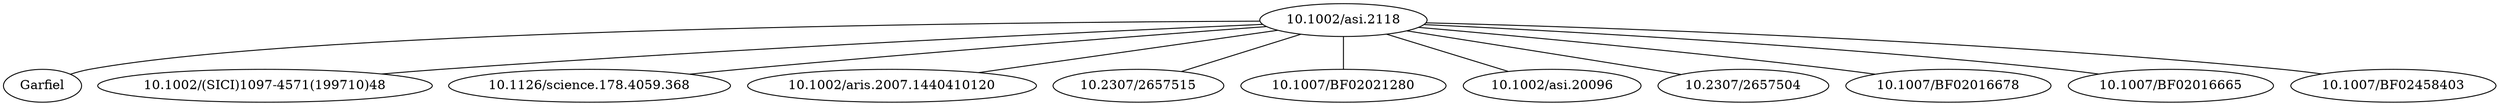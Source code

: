 strict graph mind_map143 {
	"10.1002/asi.2118" -- Garfiel
	"10.1002/asi.2118" -- "10.1002/(SICI)1097-4571(199710)48"
	"10.1002/asi.2118" -- "10.1126/science.178.4059.368"
	"10.1002/asi.2118" -- "10.1002/aris.2007.1440410120"
	"10.1002/asi.2118" -- "10.2307/2657515"
	"10.1002/asi.2118" -- "10.1007/BF02021280"
	"10.1002/asi.2118" -- "10.1002/asi.20096"
	"10.1002/asi.2118" -- "10.2307/2657504"
	"10.1002/asi.2118" -- "10.1007/BF02016678"
	"10.1002/asi.2118" -- "10.1002/(SICI)1097-4571(199710)48"
	"10.1002/asi.2118" -- "10.1007/BF02016665"
	"10.1002/asi.2118" -- "10.1007/BF02458403"
}
